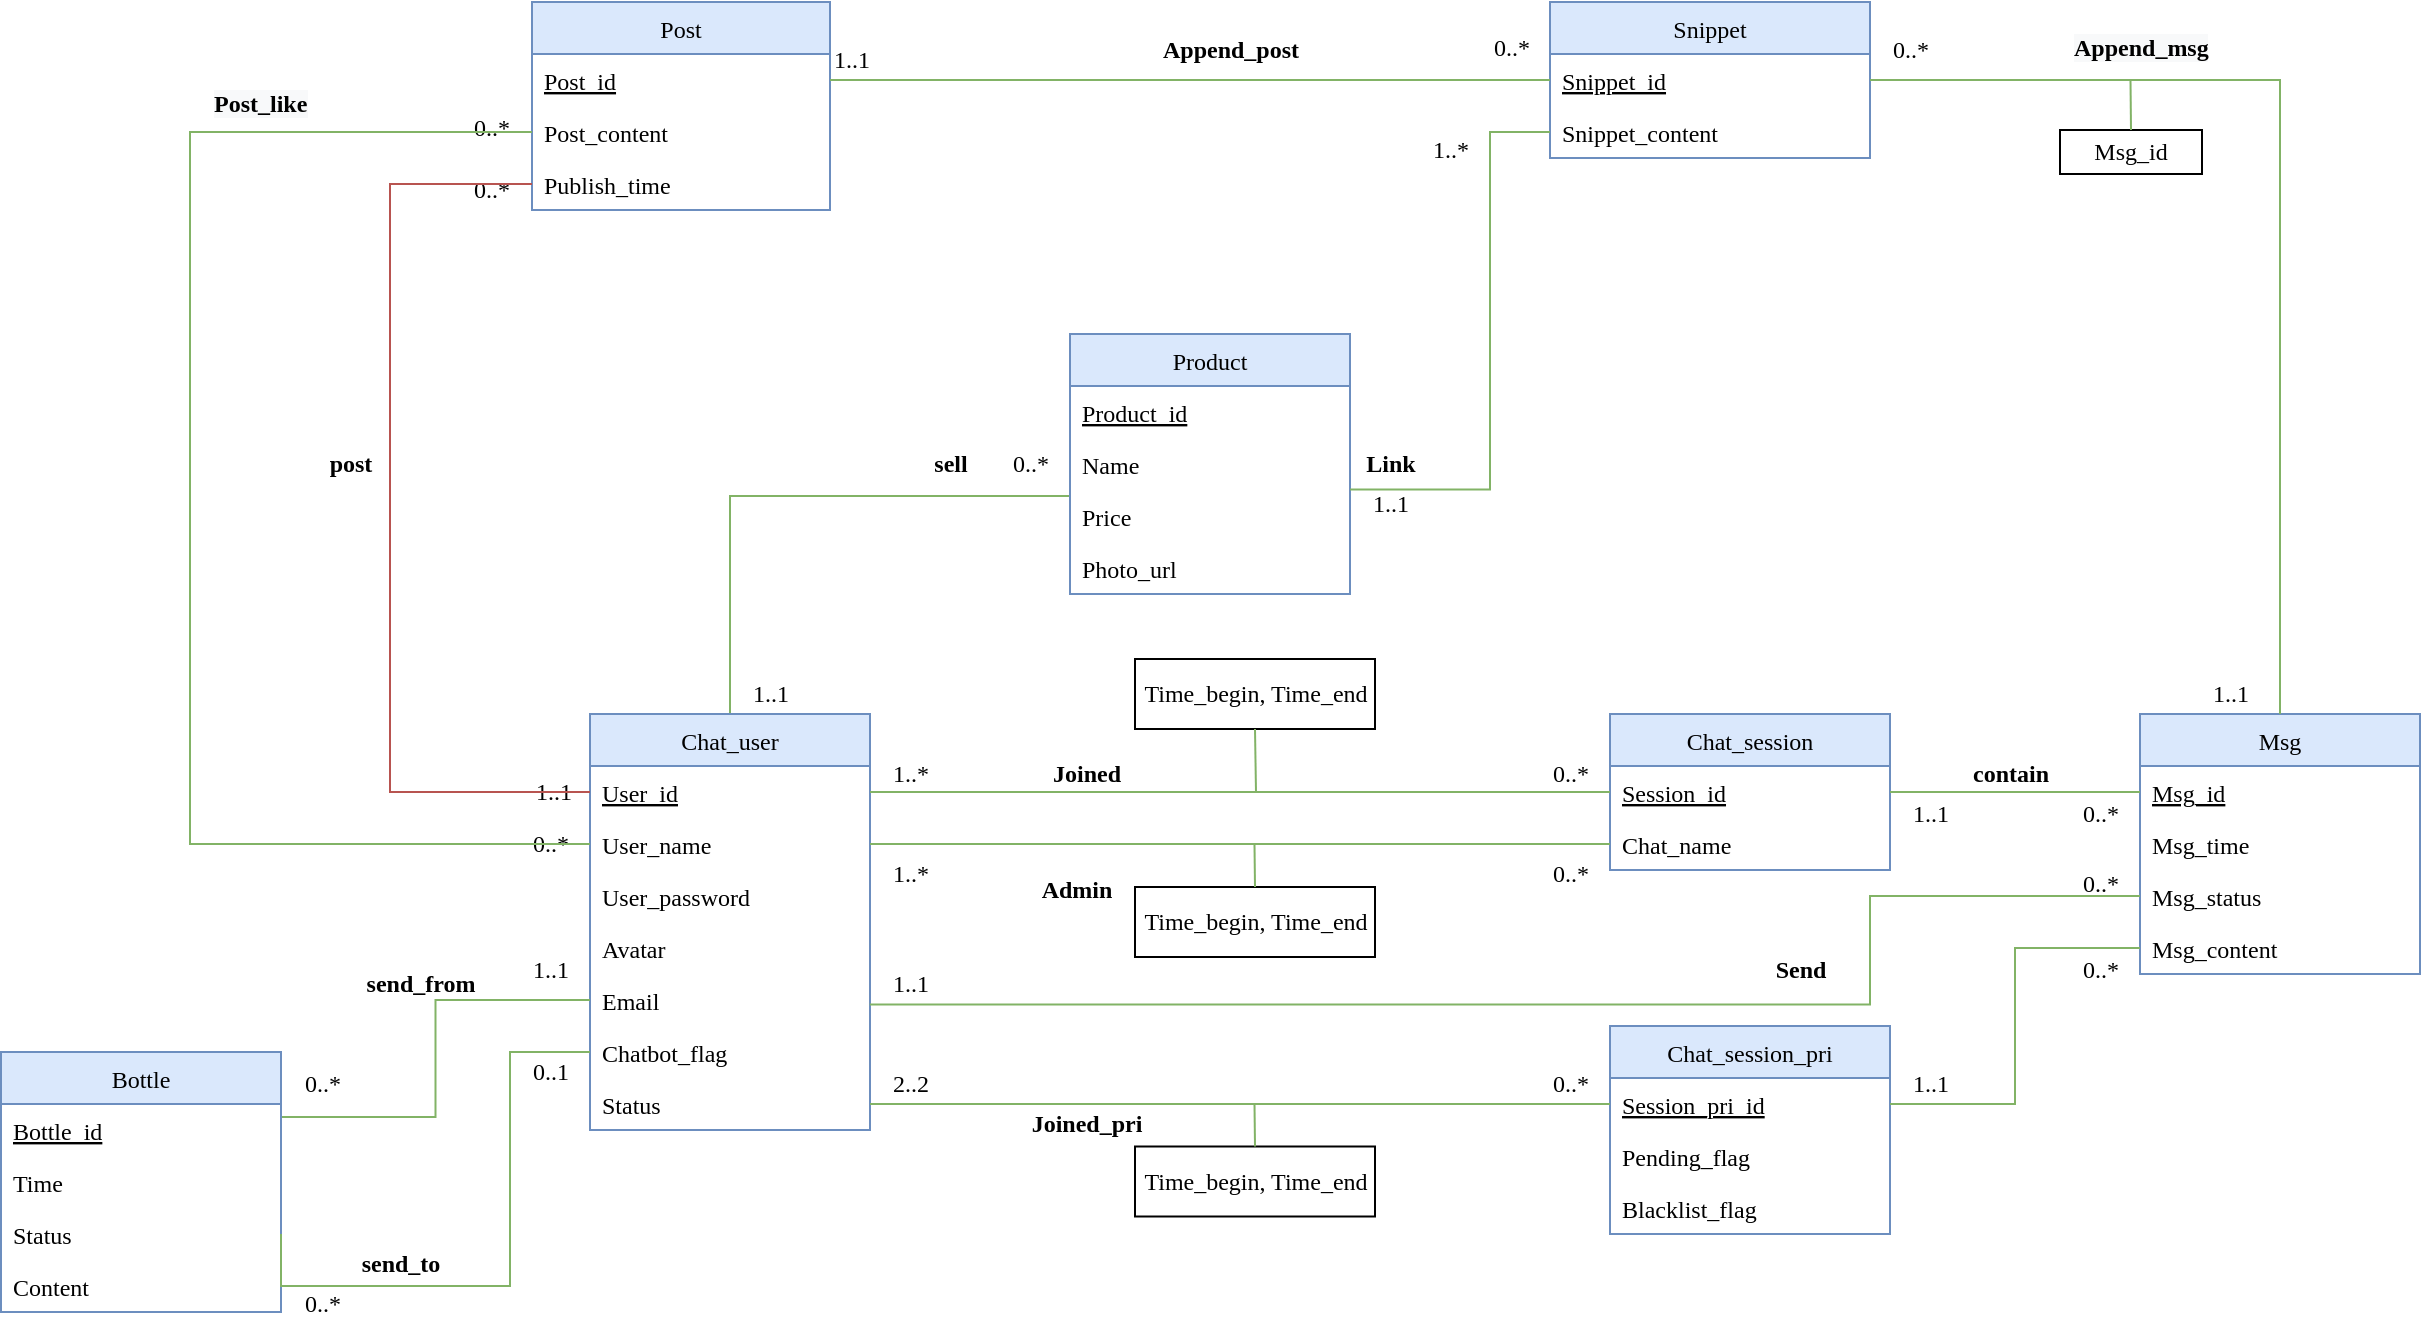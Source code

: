 <mxfile version="14.4.2" type="device"><diagram id="dTtkQIJYa2IMiTzv9Ntz" name="Page-1"><mxGraphModel dx="1346" dy="1547" grid="1" gridSize="10" guides="1" tooltips="1" connect="1" arrows="1" fold="1" page="1" pageScale="1" pageWidth="827" pageHeight="1169" math="0" shadow="0"><root><mxCell id="0"/><mxCell id="1" parent="0"/><mxCell id="8RAyutqbreIMR5R0XzN1-37" style="edgeStyle=orthogonalEdgeStyle;rounded=0;orthogonalLoop=1;jettySize=auto;html=1;exitX=0.5;exitY=0;exitDx=0;exitDy=0;entryX=0;entryY=0.5;entryDx=0;entryDy=0;endArrow=none;endFill=0;fontFamily=Verdana;fillColor=#d5e8d4;strokeColor=#82b366;" parent="1" source="8lagJGN-GqbH0Vg4iJa4-3" edge="1"><mxGeometry relative="1" as="geometry"><Array as="points"><mxPoint x="200" y="216"/></Array><mxPoint x="370" y="216" as="targetPoint"/></mxGeometry></mxCell><mxCell id="8lagJGN-GqbH0Vg4iJa4-3" value="Chat_user" style="swimlane;fontStyle=0;childLayout=stackLayout;horizontal=1;startSize=26;fillColor=#dae8fc;horizontalStack=0;resizeParent=1;resizeParentMax=0;resizeLast=0;collapsible=1;marginBottom=0;fontFamily=Verdana;strokeColor=#6c8ebf;" parent="1" vertex="1"><mxGeometry x="130" y="325" width="140" height="208" as="geometry"><mxRectangle x="470" y="430" width="60" height="26" as="alternateBounds"/></mxGeometry></mxCell><mxCell id="8lagJGN-GqbH0Vg4iJa4-4" value="User_id" style="text;strokeColor=none;fillColor=none;align=left;verticalAlign=top;spacingLeft=4;spacingRight=4;overflow=hidden;rotatable=0;points=[[0,0.5],[1,0.5]];portConstraint=eastwest;fontStyle=4;fontFamily=Verdana;" parent="8lagJGN-GqbH0Vg4iJa4-3" vertex="1"><mxGeometry y="26" width="140" height="26" as="geometry"/></mxCell><mxCell id="8lagJGN-GqbH0Vg4iJa4-5" value="User_name" style="text;strokeColor=none;fillColor=none;align=left;verticalAlign=top;spacingLeft=4;spacingRight=4;overflow=hidden;rotatable=0;points=[[0,0.5],[1,0.5]];portConstraint=eastwest;fontFamily=Verdana;" parent="8lagJGN-GqbH0Vg4iJa4-3" vertex="1"><mxGeometry y="52" width="140" height="26" as="geometry"/></mxCell><mxCell id="8lagJGN-GqbH0Vg4iJa4-6" value="User_password" style="text;strokeColor=none;fillColor=none;align=left;verticalAlign=top;spacingLeft=4;spacingRight=4;overflow=hidden;rotatable=0;points=[[0,0.5],[1,0.5]];portConstraint=eastwest;fontFamily=Verdana;" parent="8lagJGN-GqbH0Vg4iJa4-3" vertex="1"><mxGeometry y="78" width="140" height="26" as="geometry"/></mxCell><mxCell id="n4pVlpThut_DQTIlphxN-23" value="Avatar" style="text;strokeColor=none;fillColor=none;align=left;verticalAlign=top;spacingLeft=4;spacingRight=4;overflow=hidden;rotatable=0;points=[[0,0.5],[1,0.5]];portConstraint=eastwest;fontFamily=Verdana;" parent="8lagJGN-GqbH0Vg4iJa4-3" vertex="1"><mxGeometry y="104" width="140" height="26" as="geometry"/></mxCell><mxCell id="tEU7X94DvSa0BvS8k2yI-3" value="Email" style="text;strokeColor=none;fillColor=none;align=left;verticalAlign=top;spacingLeft=4;spacingRight=4;overflow=hidden;rotatable=0;points=[[0,0.5],[1,0.5]];portConstraint=eastwest;fontFamily=Verdana;" parent="8lagJGN-GqbH0Vg4iJa4-3" vertex="1"><mxGeometry y="130" width="140" height="26" as="geometry"/></mxCell><mxCell id="sKKU6vG8FIEmvplbqzsH-193" value="Chatbot_flag" style="text;strokeColor=none;fillColor=none;align=left;verticalAlign=top;spacingLeft=4;spacingRight=4;overflow=hidden;rotatable=0;points=[[0,0.5],[1,0.5]];portConstraint=eastwest;fontFamily=Verdana;" parent="8lagJGN-GqbH0Vg4iJa4-3" vertex="1"><mxGeometry y="156" width="140" height="26" as="geometry"/></mxCell><mxCell id="sKKU6vG8FIEmvplbqzsH-180" value="Status" style="text;strokeColor=none;fillColor=none;align=left;verticalAlign=top;spacingLeft=4;spacingRight=4;overflow=hidden;rotatable=0;points=[[0,0.5],[1,0.5]];portConstraint=eastwest;fontFamily=Verdana;" parent="8lagJGN-GqbH0Vg4iJa4-3" vertex="1"><mxGeometry y="182" width="140" height="26" as="geometry"/></mxCell><mxCell id="8lagJGN-GqbH0Vg4iJa4-7" value="Chat_session" style="swimlane;fontStyle=0;childLayout=stackLayout;horizontal=1;startSize=26;fillColor=#dae8fc;horizontalStack=0;resizeParent=1;resizeParentMax=0;resizeLast=0;collapsible=1;marginBottom=0;fontFamily=Verdana;strokeColor=#6c8ebf;" parent="1" vertex="1"><mxGeometry x="640" y="325" width="140" height="78" as="geometry"/></mxCell><mxCell id="8lagJGN-GqbH0Vg4iJa4-8" value="Session_id" style="text;strokeColor=none;fillColor=none;align=left;verticalAlign=top;spacingLeft=4;spacingRight=4;overflow=hidden;rotatable=0;points=[[0,0.5],[1,0.5]];portConstraint=eastwest;fontStyle=4;fontFamily=Verdana;" parent="8lagJGN-GqbH0Vg4iJa4-7" vertex="1"><mxGeometry y="26" width="140" height="26" as="geometry"/></mxCell><mxCell id="8lagJGN-GqbH0Vg4iJa4-9" value="Chat_name" style="text;strokeColor=none;fillColor=none;align=left;verticalAlign=top;spacingLeft=4;spacingRight=4;overflow=hidden;rotatable=0;points=[[0,0.5],[1,0.5]];portConstraint=eastwest;fontFamily=Verdana;" parent="8lagJGN-GqbH0Vg4iJa4-7" vertex="1"><mxGeometry y="52" width="140" height="26" as="geometry"/></mxCell><mxCell id="8lagJGN-GqbH0Vg4iJa4-69" value="Msg" style="swimlane;fontStyle=0;childLayout=stackLayout;horizontal=1;startSize=26;fillColor=#dae8fc;horizontalStack=0;resizeParent=1;resizeParentMax=0;resizeLast=0;collapsible=1;marginBottom=0;fontFamily=Verdana;strokeColor=#6c8ebf;" parent="1" vertex="1"><mxGeometry x="905" y="325" width="140" height="130" as="geometry"><mxRectangle x="970" y="430" width="60" height="26" as="alternateBounds"/></mxGeometry></mxCell><mxCell id="8lagJGN-GqbH0Vg4iJa4-76" value="Msg_id" style="text;strokeColor=none;fillColor=none;align=left;verticalAlign=top;spacingLeft=4;spacingRight=4;overflow=hidden;rotatable=0;points=[[0,0.5],[1,0.5]];portConstraint=eastwest;fontStyle=4;fontFamily=Verdana;" parent="8lagJGN-GqbH0Vg4iJa4-69" vertex="1"><mxGeometry y="26" width="140" height="26" as="geometry"/></mxCell><mxCell id="8lagJGN-GqbH0Vg4iJa4-70" value="Msg_time" style="text;strokeColor=none;fillColor=none;align=left;verticalAlign=top;spacingLeft=4;spacingRight=4;overflow=hidden;rotatable=0;points=[[0,0.5],[1,0.5]];portConstraint=eastwest;fontFamily=Verdana;fontStyle=0" parent="8lagJGN-GqbH0Vg4iJa4-69" vertex="1"><mxGeometry y="52" width="140" height="26" as="geometry"/></mxCell><mxCell id="2" value="Msg_status" style="text;strokeColor=none;fillColor=none;align=left;verticalAlign=top;spacingLeft=4;spacingRight=4;overflow=hidden;rotatable=0;points=[[0,0.5],[1,0.5]];portConstraint=eastwest;fontFamily=Verdana;fontStyle=0" parent="8lagJGN-GqbH0Vg4iJa4-69" vertex="1"><mxGeometry y="78" width="140" height="26" as="geometry"/></mxCell><mxCell id="8lagJGN-GqbH0Vg4iJa4-72" value="Msg_content" style="text;strokeColor=none;fillColor=none;align=left;verticalAlign=top;spacingLeft=4;spacingRight=4;overflow=hidden;rotatable=0;points=[[0,0.5],[1,0.5]];portConstraint=eastwest;fontFamily=Verdana;fontStyle=0" parent="8lagJGN-GqbH0Vg4iJa4-69" vertex="1"><mxGeometry y="104" width="140" height="26" as="geometry"/></mxCell><mxCell id="dCPLGyzFnE5LpVqUAaXf-17" value="1..*" style="text;html=1;align=center;verticalAlign=middle;resizable=0;points=[];autosize=1;fontFamily=Verdana;" parent="1" vertex="1"><mxGeometry x="270" y="345" width="40" height="20" as="geometry"/></mxCell><mxCell id="dCPLGyzFnE5LpVqUAaXf-18" value="0..*" style="text;html=1;align=center;verticalAlign=middle;resizable=0;points=[];autosize=1;fontFamily=Verdana;" parent="1" vertex="1"><mxGeometry x="600" y="345" width="40" height="20" as="geometry"/></mxCell><mxCell id="dCPLGyzFnE5LpVqUAaXf-21" style="edgeStyle=orthogonalEdgeStyle;rounded=0;orthogonalLoop=1;jettySize=auto;html=1;exitX=1;exitY=0.5;exitDx=0;exitDy=0;entryX=0;entryY=0.5;entryDx=0;entryDy=0;endArrow=none;endFill=0;fontFamily=Verdana;fillColor=#d5e8d4;strokeColor=#82b366;" parent="1" source="8lagJGN-GqbH0Vg4iJa4-8" target="8lagJGN-GqbH0Vg4iJa4-76" edge="1"><mxGeometry relative="1" as="geometry"/></mxCell><mxCell id="dCPLGyzFnE5LpVqUAaXf-22" value="0..*" style="text;html=1;align=center;verticalAlign=middle;resizable=0;points=[];autosize=1;fontFamily=Verdana;" parent="1" vertex="1"><mxGeometry x="865" y="365" width="40" height="20" as="geometry"/></mxCell><mxCell id="dCPLGyzFnE5LpVqUAaXf-23" value="1..1" style="text;html=1;align=center;verticalAlign=middle;resizable=0;points=[];autosize=1;fontFamily=Verdana;" parent="1" vertex="1"><mxGeometry x="780" y="365" width="40" height="20" as="geometry"/></mxCell><mxCell id="dCPLGyzFnE5LpVqUAaXf-55" style="edgeStyle=orthogonalEdgeStyle;rounded=0;orthogonalLoop=1;jettySize=auto;html=1;exitX=1;exitY=0.5;exitDx=0;exitDy=0;entryX=0;entryY=0.5;entryDx=0;entryDy=0;endArrow=none;endFill=0;fontFamily=Verdana;fillColor=#d5e8d4;strokeColor=#82b366;" parent="1" source="8lagJGN-GqbH0Vg4iJa4-5" target="8lagJGN-GqbH0Vg4iJa4-9" edge="1"><mxGeometry relative="1" as="geometry"><mxPoint x="270" y="468.0" as="sourcePoint"/><mxPoint x="390" y="469" as="targetPoint"/></mxGeometry></mxCell><mxCell id="dCPLGyzFnE5LpVqUAaXf-58" value="1..*" style="text;html=1;align=center;verticalAlign=middle;resizable=0;points=[];autosize=1;fontFamily=Verdana;" parent="1" vertex="1"><mxGeometry x="270" y="395" width="40" height="20" as="geometry"/></mxCell><mxCell id="sKKU6vG8FIEmvplbqzsH-143" value="Post" style="swimlane;fontStyle=0;childLayout=stackLayout;horizontal=1;startSize=26;fillColor=#dae8fc;horizontalStack=0;resizeParent=1;resizeParentMax=0;resizeLast=0;collapsible=1;marginBottom=0;fontFamily=Verdana;strokeColor=#6c8ebf;" parent="1" vertex="1"><mxGeometry x="101" y="-31" width="149" height="104" as="geometry"/></mxCell><mxCell id="sKKU6vG8FIEmvplbqzsH-144" value="Post_id" style="text;strokeColor=none;fillColor=none;align=left;verticalAlign=top;spacingLeft=4;spacingRight=4;overflow=hidden;rotatable=0;points=[[0,0.5],[1,0.5]];portConstraint=eastwest;fontStyle=4;fontFamily=Verdana;" parent="sKKU6vG8FIEmvplbqzsH-143" vertex="1"><mxGeometry y="26" width="149" height="26" as="geometry"/></mxCell><mxCell id="sKKU6vG8FIEmvplbqzsH-151" value="Post_content" style="text;strokeColor=none;fillColor=none;align=left;verticalAlign=top;spacingLeft=4;spacingRight=4;overflow=hidden;rotatable=0;points=[[0,0.5],[1,0.5]];portConstraint=eastwest;fontFamily=Verdana;" parent="sKKU6vG8FIEmvplbqzsH-143" vertex="1"><mxGeometry y="52" width="149" height="26" as="geometry"/></mxCell><mxCell id="sKKU6vG8FIEmvplbqzsH-145" value="Publish_time" style="text;strokeColor=none;fillColor=none;align=left;verticalAlign=top;spacingLeft=4;spacingRight=4;overflow=hidden;rotatable=0;points=[[0,0.5],[1,0.5]];portConstraint=eastwest;fontFamily=Verdana;" parent="sKKU6vG8FIEmvplbqzsH-143" vertex="1"><mxGeometry y="78" width="149" height="26" as="geometry"/></mxCell><mxCell id="sKKU6vG8FIEmvplbqzsH-169" value="Snippet" style="swimlane;fontStyle=0;childLayout=stackLayout;horizontal=1;startSize=26;fillColor=#dae8fc;horizontalStack=0;resizeParent=1;resizeParentMax=0;resizeLast=0;collapsible=1;marginBottom=0;fontFamily=Verdana;strokeColor=#6c8ebf;" parent="1" vertex="1"><mxGeometry x="610" y="-31" width="160" height="78" as="geometry"/></mxCell><mxCell id="sKKU6vG8FIEmvplbqzsH-170" value="Snippet_id" style="text;strokeColor=none;fillColor=none;align=left;verticalAlign=top;spacingLeft=4;spacingRight=4;overflow=hidden;rotatable=0;points=[[0,0.5],[1,0.5]];portConstraint=eastwest;fontStyle=4;fontFamily=Verdana;" parent="sKKU6vG8FIEmvplbqzsH-169" vertex="1"><mxGeometry y="26" width="160" height="26" as="geometry"/></mxCell><mxCell id="sKKU6vG8FIEmvplbqzsH-172" value="Snippet_content" style="text;strokeColor=none;fillColor=none;align=left;verticalAlign=top;spacingLeft=4;spacingRight=4;overflow=hidden;rotatable=0;points=[[0,0.5],[1,0.5]];portConstraint=eastwest;fontFamily=Verdana;" parent="sKKU6vG8FIEmvplbqzsH-169" vertex="1"><mxGeometry y="52" width="160" height="26" as="geometry"/></mxCell><mxCell id="sKKU6vG8FIEmvplbqzsH-178" style="edgeStyle=orthogonalEdgeStyle;rounded=0;orthogonalLoop=1;jettySize=auto;html=1;exitX=1;exitY=0.5;exitDx=0;exitDy=0;endArrow=none;endFill=0;fontFamily=Verdana;entryX=0;entryY=0.5;entryDx=0;entryDy=0;fillColor=#d5e8d4;strokeColor=#82b366;" parent="1" source="sKKU6vG8FIEmvplbqzsH-144" target="sKKU6vG8FIEmvplbqzsH-170" edge="1"><mxGeometry relative="1" as="geometry"><mxPoint x="610" y="10" as="targetPoint"/><Array as="points"><mxPoint x="540" y="8"/><mxPoint x="540" y="8"/></Array></mxGeometry></mxCell><mxCell id="11" value="1..1" style="text;html=1;resizable=0;points=[];autosize=1;align=left;verticalAlign=top;spacingTop=-4;fontFamily=Verdana;" parent="1" vertex="1"><mxGeometry x="250" y="-12" width="40" height="20" as="geometry"/></mxCell><mxCell id="13" value="0..*" style="text;html=1;resizable=0;points=[];autosize=1;align=left;verticalAlign=top;spacingTop=-4;fontFamily=Verdana;" parent="1" vertex="1"><mxGeometry x="580" y="-18" width="40" height="20" as="geometry"/></mxCell><mxCell id="21" value="0..*" style="text;html=1;resizable=0;points=[];autosize=1;align=left;verticalAlign=top;spacingTop=-4;fontFamily=Verdana;" parent="1" vertex="1"><mxGeometry x="70" y="22" width="40" height="20" as="geometry"/></mxCell><mxCell id="22" value="1..1" style="text;html=1;resizable=0;points=[];autosize=1;align=left;verticalAlign=top;spacingTop=-4;fontFamily=Verdana;" parent="1" vertex="1"><mxGeometry x="101" y="354" width="40" height="20" as="geometry"/></mxCell><mxCell id="8RAyutqbreIMR5R0XzN1-30" style="edgeStyle=orthogonalEdgeStyle;rounded=0;orthogonalLoop=1;jettySize=auto;html=1;exitX=1;exitY=0.5;exitDx=0;exitDy=0;entryX=0.5;entryY=0;entryDx=0;entryDy=0;endArrow=none;endFill=0;fontFamily=Verdana;fillColor=#d5e8d4;strokeColor=#82b366;" parent="1" source="sKKU6vG8FIEmvplbqzsH-170" target="8lagJGN-GqbH0Vg4iJa4-69" edge="1"><mxGeometry relative="1" as="geometry"><mxPoint x="1010" y="8" as="sourcePoint"/></mxGeometry></mxCell><mxCell id="8RAyutqbreIMR5R0XzN1-31" value="Product" style="swimlane;fontStyle=0;childLayout=stackLayout;horizontal=1;startSize=26;fillColor=#dae8fc;horizontalStack=0;resizeParent=1;resizeParentMax=0;resizeLast=0;collapsible=1;marginBottom=0;fontFamily=Verdana;strokeColor=#6c8ebf;" parent="1" vertex="1"><mxGeometry x="370" y="135" width="140" height="130" as="geometry"/></mxCell><mxCell id="8RAyutqbreIMR5R0XzN1-32" value="Product_id" style="text;strokeColor=none;fillColor=none;align=left;verticalAlign=top;spacingLeft=4;spacingRight=4;overflow=hidden;rotatable=0;points=[[0,0.5],[1,0.5]];portConstraint=eastwest;fontStyle=4;fontFamily=Verdana;" parent="8RAyutqbreIMR5R0XzN1-31" vertex="1"><mxGeometry y="26" width="140" height="26" as="geometry"/></mxCell><mxCell id="8RAyutqbreIMR5R0XzN1-33" value="Name" style="text;strokeColor=none;fillColor=none;align=left;verticalAlign=top;spacingLeft=4;spacingRight=4;overflow=hidden;rotatable=0;points=[[0,0.5],[1,0.5]];portConstraint=eastwest;fontStyle=0;fontFamily=Verdana;" parent="8RAyutqbreIMR5R0XzN1-31" vertex="1"><mxGeometry y="52" width="140" height="26" as="geometry"/></mxCell><mxCell id="8RAyutqbreIMR5R0XzN1-35" value="Price" style="text;strokeColor=none;fillColor=none;align=left;verticalAlign=top;spacingLeft=4;spacingRight=4;overflow=hidden;rotatable=0;points=[[0,0.5],[1,0.5]];portConstraint=eastwest;fontFamily=Verdana;" parent="8RAyutqbreIMR5R0XzN1-31" vertex="1"><mxGeometry y="78" width="140" height="26" as="geometry"/></mxCell><mxCell id="Lsxp5XS780Nxvkdl08ND-22" value="Photo_url" style="text;strokeColor=none;fillColor=none;align=left;verticalAlign=top;spacingLeft=4;spacingRight=4;overflow=hidden;rotatable=0;points=[[0,0.5],[1,0.5]];portConstraint=eastwest;fontFamily=Verdana;" parent="8RAyutqbreIMR5R0XzN1-31" vertex="1"><mxGeometry y="104" width="140" height="26" as="geometry"/></mxCell><mxCell id="8RAyutqbreIMR5R0XzN1-87" style="edgeStyle=orthogonalEdgeStyle;rounded=0;orthogonalLoop=1;jettySize=auto;html=1;exitX=1;exitY=0.25;exitDx=0;exitDy=0;entryX=0;entryY=0.5;entryDx=0;entryDy=0;endArrow=none;endFill=0;fontFamily=Verdana;fontStyle=1;fillColor=#d5e8d4;strokeColor=#82b366;" parent="1" source="8RAyutqbreIMR5R0XzN1-45" target="tEU7X94DvSa0BvS8k2yI-3" edge="1"><mxGeometry relative="1" as="geometry"/></mxCell><mxCell id="8RAyutqbreIMR5R0XzN1-45" value="Bottle" style="swimlane;fontStyle=0;childLayout=stackLayout;horizontal=1;startSize=26;fillColor=#dae8fc;horizontalStack=0;resizeParent=1;resizeParentMax=0;resizeLast=0;collapsible=1;marginBottom=0;fontFamily=Verdana;strokeColor=#6c8ebf;" parent="1" vertex="1"><mxGeometry x="-164.5" y="494" width="140" height="130" as="geometry"><mxRectangle x="470" y="430" width="60" height="26" as="alternateBounds"/></mxGeometry></mxCell><mxCell id="8RAyutqbreIMR5R0XzN1-46" value="Bottle_id" style="text;strokeColor=none;fillColor=none;align=left;verticalAlign=top;spacingLeft=4;spacingRight=4;overflow=hidden;rotatable=0;points=[[0,0.5],[1,0.5]];portConstraint=eastwest;fontStyle=4;fontFamily=Verdana;" parent="8RAyutqbreIMR5R0XzN1-45" vertex="1"><mxGeometry y="26" width="140" height="26" as="geometry"/></mxCell><mxCell id="8RAyutqbreIMR5R0XzN1-61" value="Time" style="text;strokeColor=none;fillColor=none;align=left;verticalAlign=top;spacingLeft=4;spacingRight=4;overflow=hidden;rotatable=0;points=[[0,0.5],[1,0.5]];portConstraint=eastwest;fontFamily=Verdana;" parent="8RAyutqbreIMR5R0XzN1-45" vertex="1"><mxGeometry y="52" width="140" height="26" as="geometry"/></mxCell><mxCell id="8RAyutqbreIMR5R0XzN1-62" value="Status" style="text;strokeColor=none;fillColor=none;align=left;verticalAlign=top;spacingLeft=4;spacingRight=4;overflow=hidden;rotatable=0;points=[[0,0.5],[1,0.5]];portConstraint=eastwest;fontFamily=Verdana;" parent="8RAyutqbreIMR5R0XzN1-45" vertex="1"><mxGeometry y="78" width="140" height="26" as="geometry"/></mxCell><mxCell id="8RAyutqbreIMR5R0XzN1-48" value="Content" style="text;strokeColor=none;fillColor=none;align=left;verticalAlign=top;spacingLeft=4;spacingRight=4;overflow=hidden;rotatable=0;points=[[0,0.5],[1,0.5]];portConstraint=eastwest;fontFamily=Verdana;" parent="8RAyutqbreIMR5R0XzN1-45" vertex="1"><mxGeometry y="104" width="140" height="26" as="geometry"/></mxCell><mxCell id="8RAyutqbreIMR5R0XzN1-63" value="0..*" style="text;html=1;align=center;verticalAlign=middle;resizable=0;points=[];autosize=1;fontFamily=Verdana;" parent="1" vertex="1"><mxGeometry x="-24.5" y="500" width="40" height="20" as="geometry"/></mxCell><mxCell id="8RAyutqbreIMR5R0XzN1-64" value="1..1" style="text;html=1;align=center;verticalAlign=middle;resizable=0;points=[];autosize=1;fontFamily=Verdana;" parent="1" vertex="1"><mxGeometry x="90" y="443" width="40" height="20" as="geometry"/></mxCell><mxCell id="8RAyutqbreIMR5R0XzN1-66" value="Append_post" style="text;html=1;align=center;verticalAlign=middle;resizable=0;points=[];autosize=1;fontFamily=Verdana;fontStyle=1" parent="1" vertex="1"><mxGeometry x="400" y="-17" width="100" height="20" as="geometry"/></mxCell><mxCell id="8RAyutqbreIMR5R0XzN1-67" value="Link" style="text;html=1;align=center;verticalAlign=middle;resizable=0;points=[];autosize=1;fontFamily=Verdana;fontStyle=1" parent="1" vertex="1"><mxGeometry x="510" y="190" width="40" height="20" as="geometry"/></mxCell><mxCell id="8RAyutqbreIMR5R0XzN1-68" style="edgeStyle=orthogonalEdgeStyle;rounded=0;orthogonalLoop=1;jettySize=auto;html=1;exitX=0;exitY=0.5;exitDx=0;exitDy=0;entryX=1;entryY=-0.008;entryDx=0;entryDy=0;endArrow=none;endFill=0;fontFamily=Verdana;fillColor=#d5e8d4;strokeColor=#82b366;entryPerimeter=0;" parent="1" source="sKKU6vG8FIEmvplbqzsH-172" target="8RAyutqbreIMR5R0XzN1-35" edge="1"><mxGeometry relative="1" as="geometry"><Array as="points"><mxPoint x="580" y="34"/><mxPoint x="580" y="213"/></Array></mxGeometry></mxCell><mxCell id="8RAyutqbreIMR5R0XzN1-70" style="edgeStyle=orthogonalEdgeStyle;rounded=0;orthogonalLoop=1;jettySize=auto;html=1;exitX=1;exitY=0.5;exitDx=0;exitDy=0;entryX=0;entryY=0.5;entryDx=0;entryDy=0;endArrow=none;endFill=0;fontFamily=Verdana;fillColor=#d5e8d4;strokeColor=#82b366;" parent="1" source="8lagJGN-GqbH0Vg4iJa4-4" target="8lagJGN-GqbH0Vg4iJa4-8" edge="1"><mxGeometry relative="1" as="geometry"/></mxCell><mxCell id="8RAyutqbreIMR5R0XzN1-71" value="Joined" style="text;html=1;align=center;verticalAlign=middle;resizable=0;points=[];autosize=1;fontFamily=Verdana;fontStyle=1" parent="1" vertex="1"><mxGeometry x="347.5" y="345" width="60" height="20" as="geometry"/></mxCell><mxCell id="8RAyutqbreIMR5R0XzN1-72" value="Time_begin, Time_end" style="rounded=0;whiteSpace=wrap;html=1;fontFamily=Verdana;" parent="1" vertex="1"><mxGeometry x="402.5" y="297.5" width="120" height="35" as="geometry"/></mxCell><mxCell id="8RAyutqbreIMR5R0XzN1-74" value="Admin" style="text;html=1;align=center;verticalAlign=middle;resizable=0;points=[];autosize=1;fontFamily=Verdana;fontStyle=1" parent="1" vertex="1"><mxGeometry x="342.5" y="403" width="60" height="20" as="geometry"/></mxCell><mxCell id="dCPLGyzFnE5LpVqUAaXf-61" value="0..*" style="text;html=1;align=center;verticalAlign=middle;resizable=0;points=[];autosize=1;fontFamily=Verdana;" parent="1" vertex="1"><mxGeometry x="600" y="395" width="40" height="20" as="geometry"/></mxCell><mxCell id="8RAyutqbreIMR5R0XzN1-76" value="Time_begin, Time_end" style="rounded=0;whiteSpace=wrap;html=1;fontFamily=Verdana;" parent="1" vertex="1"><mxGeometry x="402.5" y="411.5" width="120" height="35" as="geometry"/></mxCell><mxCell id="8RAyutqbreIMR5R0XzN1-79" value="&lt;span style=&quot;color: rgb(0, 0, 0); font-size: 12px; font-style: normal; letter-spacing: normal; text-align: center; text-indent: 0px; text-transform: none; word-spacing: 0px; background-color: rgb(248, 249, 250); display: inline; float: none;&quot;&gt;Post_like&lt;br&gt;&lt;br&gt;&lt;/span&gt;" style="text;whiteSpace=wrap;html=1;fontFamily=Verdana;fontStyle=1" parent="1" vertex="1"><mxGeometry x="-60" y="6" width="60" height="30" as="geometry"/></mxCell><mxCell id="8RAyutqbreIMR5R0XzN1-81" value="0..*" style="text;html=1;resizable=0;points=[];autosize=1;align=left;verticalAlign=top;spacingTop=-4;fontFamily=Verdana;" parent="1" vertex="1"><mxGeometry x="70" y="53" width="40" height="20" as="geometry"/></mxCell><mxCell id="8RAyutqbreIMR5R0XzN1-85" value="&lt;span style=&quot;color: rgb(0, 0, 0); font-size: 12px; font-style: normal; letter-spacing: normal; text-align: center; text-indent: 0px; text-transform: none; word-spacing: 0px; background-color: rgb(248, 249, 250); display: inline; float: none;&quot;&gt;Append_msg&lt;/span&gt;" style="text;whiteSpace=wrap;html=1;fontFamily=Verdana;fontStyle=1" parent="1" vertex="1"><mxGeometry x="870" y="-22" width="100" height="30" as="geometry"/></mxCell><mxCell id="8RAyutqbreIMR5R0XzN1-86" value="&lt;span&gt;Msg_id&lt;/span&gt;" style="rounded=0;whiteSpace=wrap;html=1;fontFamily=Verdana;" parent="1" vertex="1"><mxGeometry x="865" y="33" width="71" height="22" as="geometry"/></mxCell><mxCell id="8RAyutqbreIMR5R0XzN1-90" value="0..*" style="text;html=1;align=center;verticalAlign=middle;resizable=0;points=[];autosize=1;fontFamily=Verdana;" parent="1" vertex="1"><mxGeometry x="770" y="-17" width="40" height="20" as="geometry"/></mxCell><mxCell id="8RAyutqbreIMR5R0XzN1-91" value="1..1" style="text;html=1;align=center;verticalAlign=middle;resizable=0;points=[];autosize=1;fontFamily=Verdana;" parent="1" vertex="1"><mxGeometry x="930" y="305" width="40" height="20" as="geometry"/></mxCell><mxCell id="8RAyutqbreIMR5R0XzN1-92" value="1..1" style="text;html=1;align=center;verticalAlign=middle;resizable=0;points=[];autosize=1;fontFamily=Verdana;" parent="1" vertex="1"><mxGeometry x="510" y="210" width="40" height="20" as="geometry"/></mxCell><mxCell id="8RAyutqbreIMR5R0XzN1-93" value="1..*" style="text;html=1;align=center;verticalAlign=middle;resizable=0;points=[];autosize=1;fontFamily=Verdana;" parent="1" vertex="1"><mxGeometry x="540" y="33" width="40" height="20" as="geometry"/></mxCell><mxCell id="8RAyutqbreIMR5R0XzN1-94" value="0..*" style="text;html=1;align=center;verticalAlign=middle;resizable=0;points=[];autosize=1;fontFamily=Verdana;" parent="1" vertex="1"><mxGeometry x="330" y="190" width="40" height="20" as="geometry"/></mxCell><mxCell id="8RAyutqbreIMR5R0XzN1-95" value="1..1" style="text;html=1;align=center;verticalAlign=middle;resizable=0;points=[];autosize=1;fontFamily=Verdana;" parent="1" vertex="1"><mxGeometry x="200" y="305" width="40" height="20" as="geometry"/></mxCell><mxCell id="8RAyutqbreIMR5R0XzN1-97" value="sell" style="text;html=1;align=center;verticalAlign=middle;resizable=0;points=[];autosize=1;fontFamily=Verdana;fontStyle=1" parent="1" vertex="1"><mxGeometry x="290" y="190" width="40" height="20" as="geometry"/></mxCell><mxCell id="8RAyutqbreIMR5R0XzN1-98" style="edgeStyle=orthogonalEdgeStyle;rounded=0;orthogonalLoop=1;jettySize=auto;html=1;exitX=0;exitY=0.5;exitDx=0;exitDy=0;entryX=0;entryY=0.5;entryDx=0;entryDy=0;endArrow=none;endFill=0;fontFamily=Verdana;fillColor=#f8cecc;strokeColor=#b85450;" parent="1" source="8lagJGN-GqbH0Vg4iJa4-4" target="sKKU6vG8FIEmvplbqzsH-145" edge="1"><mxGeometry relative="1" as="geometry"><Array as="points"><mxPoint x="30" y="364"/><mxPoint x="30" y="60"/></Array></mxGeometry></mxCell><mxCell id="8RAyutqbreIMR5R0XzN1-99" value="post" style="text;html=1;align=center;verticalAlign=middle;resizable=0;points=[];autosize=1;fontFamily=Verdana;fontStyle=1" parent="1" vertex="1"><mxGeometry x="-10" y="190" width="40" height="20" as="geometry"/></mxCell><mxCell id="8EY1kNSvJ3aniSIvpZ7l-22" value="contain" style="text;html=1;align=center;verticalAlign=middle;resizable=0;points=[];autosize=1;fontFamily=Verdana;fontStyle=1" parent="1" vertex="1"><mxGeometry x="805" y="345" width="70" height="20" as="geometry"/></mxCell><mxCell id="n4pVlpThut_DQTIlphxN-22" value="send_from" style="text;html=1;align=center;verticalAlign=middle;resizable=0;points=[];autosize=1;fontFamily=Verdana;fontStyle=1" parent="1" vertex="1"><mxGeometry y="450" width="90" height="20" as="geometry"/></mxCell><mxCell id="tEU7X94DvSa0BvS8k2yI-45" value="0..*" style="text;html=1;align=center;verticalAlign=middle;resizable=0;points=[];autosize=1;strokeColor=none;fillColor=none;fontFamily=Verdana;" parent="1" vertex="1"><mxGeometry x="90" y="380" width="40" height="20" as="geometry"/></mxCell><mxCell id="yvRyjUGcLQI_R1IMJfrh-22" style="edgeStyle=orthogonalEdgeStyle;rounded=0;orthogonalLoop=1;jettySize=auto;html=1;exitX=0;exitY=0.5;exitDx=0;exitDy=0;entryX=0;entryY=0.5;entryDx=0;entryDy=0;endArrow=none;endFill=0;fontFamily=Verdana;fillColor=#d5e8d4;strokeColor=#82b366;" parent="1" source="8lagJGN-GqbH0Vg4iJa4-5" target="sKKU6vG8FIEmvplbqzsH-151" edge="1"><mxGeometry relative="1" as="geometry"><Array as="points"><mxPoint x="-70" y="390"/><mxPoint x="-70" y="34"/></Array><mxPoint x="101" y="34" as="targetPoint"/><mxPoint x="130" y="390" as="sourcePoint"/></mxGeometry></mxCell><mxCell id="yvRyjUGcLQI_R1IMJfrh-26" style="edgeStyle=orthogonalEdgeStyle;rounded=0;orthogonalLoop=1;jettySize=auto;html=1;exitX=-0.003;exitY=1.015;exitDx=0;exitDy=0;entryX=0;entryY=0.5;entryDx=0;entryDy=0;fillColor=#d5e8d4;strokeColor=#82b366;endArrow=none;endFill=0;exitPerimeter=0;fontFamily=Verdana;" parent="1" source="yvRyjUGcLQI_R1IMJfrh-29" target="2" edge="1"><mxGeometry relative="1" as="geometry"><Array as="points"><mxPoint x="770" y="470"/><mxPoint x="770" y="416"/></Array></mxGeometry></mxCell><mxCell id="yvRyjUGcLQI_R1IMJfrh-27" value="Send" style="text;html=1;align=center;verticalAlign=middle;resizable=0;points=[];autosize=1;fontFamily=Verdana;fontStyle=1" parent="1" vertex="1"><mxGeometry x="710" y="443" width="50" height="20" as="geometry"/></mxCell><mxCell id="yvRyjUGcLQI_R1IMJfrh-30" value="0..*" style="text;html=1;align=center;verticalAlign=middle;resizable=0;points=[];autosize=1;fontFamily=Verdana;" parent="1" vertex="1"><mxGeometry x="865" y="400" width="40" height="20" as="geometry"/></mxCell><mxCell id="yvRyjUGcLQI_R1IMJfrh-31" style="edgeStyle=orthogonalEdgeStyle;rounded=0;orthogonalLoop=1;jettySize=auto;html=1;exitX=0;exitY=0.5;exitDx=0;exitDy=0;entryX=1;entryY=0.5;entryDx=0;entryDy=0;endArrow=none;endFill=0;fontFamily=Verdana;fillColor=#d5e8d4;strokeColor=#82b366;" parent="1" source="sKKU6vG8FIEmvplbqzsH-193" edge="1"><mxGeometry relative="1" as="geometry"><mxPoint x="-24.5" y="585" as="targetPoint"/><Array as="points"><mxPoint x="90" y="494"/><mxPoint x="90" y="611"/></Array></mxGeometry></mxCell><mxCell id="yvRyjUGcLQI_R1IMJfrh-32" value="send_to" style="text;html=1;align=center;verticalAlign=middle;resizable=0;points=[];autosize=1;fontFamily=Verdana;fontStyle=1" parent="1" vertex="1"><mxGeometry y="590" width="70" height="20" as="geometry"/></mxCell><mxCell id="yvRyjUGcLQI_R1IMJfrh-33" value="0..1" style="text;html=1;align=center;verticalAlign=middle;resizable=0;points=[];autosize=1;fontFamily=Verdana;" parent="1" vertex="1"><mxGeometry x="90" y="494" width="40" height="20" as="geometry"/></mxCell><mxCell id="yvRyjUGcLQI_R1IMJfrh-34" value="" style="endArrow=none;html=1;fontFamily=Verdana;fillColor=#d5e8d4;strokeColor=#82b366;entryX=0.5;entryY=1;entryDx=0;entryDy=0;" parent="1" target="8RAyutqbreIMR5R0XzN1-72" edge="1"><mxGeometry width="50" height="50" relative="1" as="geometry"><mxPoint x="463" y="364" as="sourcePoint"/><mxPoint x="462.5" y="336.5" as="targetPoint"/><Array as="points"><mxPoint x="463" y="364"/></Array></mxGeometry></mxCell><mxCell id="yvRyjUGcLQI_R1IMJfrh-35" value="" style="endArrow=none;html=1;fontFamily=Verdana;fillColor=#d5e8d4;strokeColor=#82b366;entryX=0.5;entryY=1;entryDx=0;entryDy=0;exitX=0.5;exitY=0;exitDx=0;exitDy=0;" parent="1" source="8RAyutqbreIMR5R0XzN1-76" edge="1"><mxGeometry width="50" height="50" relative="1" as="geometry"><mxPoint x="462.5" y="410.5" as="sourcePoint"/><mxPoint x="462.25" y="390.25" as="targetPoint"/></mxGeometry></mxCell><mxCell id="yvRyjUGcLQI_R1IMJfrh-40" value="0..*" style="text;html=1;align=center;verticalAlign=middle;resizable=0;points=[];autosize=1;fontFamily=Verdana;" parent="1" vertex="1"><mxGeometry x="-24.5" y="610" width="40" height="20" as="geometry"/></mxCell><mxCell id="yvRyjUGcLQI_R1IMJfrh-41" value="" style="endArrow=none;html=1;fontFamily=Verdana;fillColor=#d5e8d4;strokeColor=#82b366;entryX=0.5;entryY=1;entryDx=0;entryDy=0;exitX=0.5;exitY=0;exitDx=0;exitDy=0;" parent="1" source="8RAyutqbreIMR5R0XzN1-86" edge="1"><mxGeometry width="50" height="50" relative="1" as="geometry"><mxPoint x="900.75" y="39.5" as="sourcePoint"/><mxPoint x="900.25" y="8" as="targetPoint"/><Array as="points"/></mxGeometry></mxCell><mxCell id="Fu294wRbTmWDFqq3JDV1-22" value="Chat_session_pri" style="swimlane;fontStyle=0;childLayout=stackLayout;horizontal=1;startSize=26;fillColor=#dae8fc;horizontalStack=0;resizeParent=1;resizeParentMax=0;resizeLast=0;collapsible=1;marginBottom=0;fontFamily=Verdana;strokeColor=#6c8ebf;" vertex="1" parent="1"><mxGeometry x="640" y="481" width="140" height="104" as="geometry"/></mxCell><mxCell id="Fu294wRbTmWDFqq3JDV1-23" value="Session_pri_id" style="text;strokeColor=none;fillColor=none;align=left;verticalAlign=top;spacingLeft=4;spacingRight=4;overflow=hidden;rotatable=0;points=[[0,0.5],[1,0.5]];portConstraint=eastwest;fontStyle=4;fontFamily=Verdana;" vertex="1" parent="Fu294wRbTmWDFqq3JDV1-22"><mxGeometry y="26" width="140" height="26" as="geometry"/></mxCell><mxCell id="Fu294wRbTmWDFqq3JDV1-24" value="Pending_flag" style="text;strokeColor=none;fillColor=none;align=left;verticalAlign=top;spacingLeft=4;spacingRight=4;overflow=hidden;rotatable=0;points=[[0,0.5],[1,0.5]];portConstraint=eastwest;fontFamily=Verdana;" vertex="1" parent="Fu294wRbTmWDFqq3JDV1-22"><mxGeometry y="52" width="140" height="26" as="geometry"/></mxCell><mxCell id="Fu294wRbTmWDFqq3JDV1-31" value="Blacklist_flag" style="text;strokeColor=none;fillColor=none;align=left;verticalAlign=top;spacingLeft=4;spacingRight=4;overflow=hidden;rotatable=0;points=[[0,0.5],[1,0.5]];portConstraint=eastwest;fontFamily=Verdana;" vertex="1" parent="Fu294wRbTmWDFqq3JDV1-22"><mxGeometry y="78" width="140" height="26" as="geometry"/></mxCell><mxCell id="yvRyjUGcLQI_R1IMJfrh-29" value="1..1" style="text;html=1;align=center;verticalAlign=middle;resizable=0;points=[];autosize=1;fontFamily=Verdana;" parent="1" vertex="1"><mxGeometry x="270" y="450" width="40" height="20" as="geometry"/></mxCell><mxCell id="Fu294wRbTmWDFqq3JDV1-26" style="edgeStyle=orthogonalEdgeStyle;rounded=0;orthogonalLoop=1;jettySize=auto;html=1;exitX=1;exitY=0.5;exitDx=0;exitDy=0;entryX=0;entryY=0.5;entryDx=0;entryDy=0;fillColor=#d5e8d4;strokeColor=#82b366;endArrow=none;endFill=0;fontFamily=Verdana;" edge="1" parent="1" source="sKKU6vG8FIEmvplbqzsH-180" target="Fu294wRbTmWDFqq3JDV1-23"><mxGeometry relative="1" as="geometry"/></mxCell><mxCell id="Fu294wRbTmWDFqq3JDV1-28" value="Joined_pri" style="text;html=1;align=center;verticalAlign=middle;resizable=0;points=[];autosize=1;fontFamily=Verdana;fontStyle=1" vertex="1" parent="1"><mxGeometry x="332.5" y="520" width="90" height="20" as="geometry"/></mxCell><mxCell id="Fu294wRbTmWDFqq3JDV1-29" value="Time_begin, Time_end" style="rounded=0;whiteSpace=wrap;html=1;fontFamily=Verdana;" vertex="1" parent="1"><mxGeometry x="402.5" y="541.25" width="120" height="35" as="geometry"/></mxCell><mxCell id="Fu294wRbTmWDFqq3JDV1-30" value="" style="endArrow=none;html=1;fontFamily=Verdana;fillColor=#d5e8d4;strokeColor=#82b366;entryX=0.5;entryY=1;entryDx=0;entryDy=0;exitX=0.5;exitY=0;exitDx=0;exitDy=0;" edge="1" parent="1" source="Fu294wRbTmWDFqq3JDV1-29"><mxGeometry width="50" height="50" relative="1" as="geometry"><mxPoint x="462.5" y="540.25" as="sourcePoint"/><mxPoint x="462.25" y="520" as="targetPoint"/></mxGeometry></mxCell><mxCell id="Fu294wRbTmWDFqq3JDV1-32" style="edgeStyle=orthogonalEdgeStyle;rounded=0;orthogonalLoop=1;jettySize=auto;html=1;exitX=1;exitY=0.5;exitDx=0;exitDy=0;entryX=0;entryY=0.5;entryDx=0;entryDy=0;endArrow=none;endFill=0;fillColor=#d5e8d4;strokeColor=#82b366;fontFamily=Verdana;" edge="1" parent="1" source="Fu294wRbTmWDFqq3JDV1-23" target="8lagJGN-GqbH0Vg4iJa4-72"><mxGeometry relative="1" as="geometry"/></mxCell><mxCell id="Fu294wRbTmWDFqq3JDV1-33" value="2..2" style="text;html=1;align=center;verticalAlign=middle;resizable=0;points=[];autosize=1;fontFamily=Verdana;" vertex="1" parent="1"><mxGeometry x="270" y="500" width="40" height="20" as="geometry"/></mxCell><mxCell id="Fu294wRbTmWDFqq3JDV1-34" value="0..*" style="text;html=1;align=center;verticalAlign=middle;resizable=0;points=[];autosize=1;fontFamily=Verdana;" vertex="1" parent="1"><mxGeometry x="600" y="500" width="40" height="20" as="geometry"/></mxCell><mxCell id="Fu294wRbTmWDFqq3JDV1-35" value="1..1" style="text;html=1;align=center;verticalAlign=middle;resizable=0;points=[];autosize=1;fontFamily=Verdana;" vertex="1" parent="1"><mxGeometry x="780" y="500" width="40" height="20" as="geometry"/></mxCell><mxCell id="Fu294wRbTmWDFqq3JDV1-36" value="0..*" style="text;html=1;align=center;verticalAlign=middle;resizable=0;points=[];autosize=1;fontFamily=Verdana;" vertex="1" parent="1"><mxGeometry x="865" y="443" width="40" height="20" as="geometry"/></mxCell></root></mxGraphModel></diagram></mxfile>